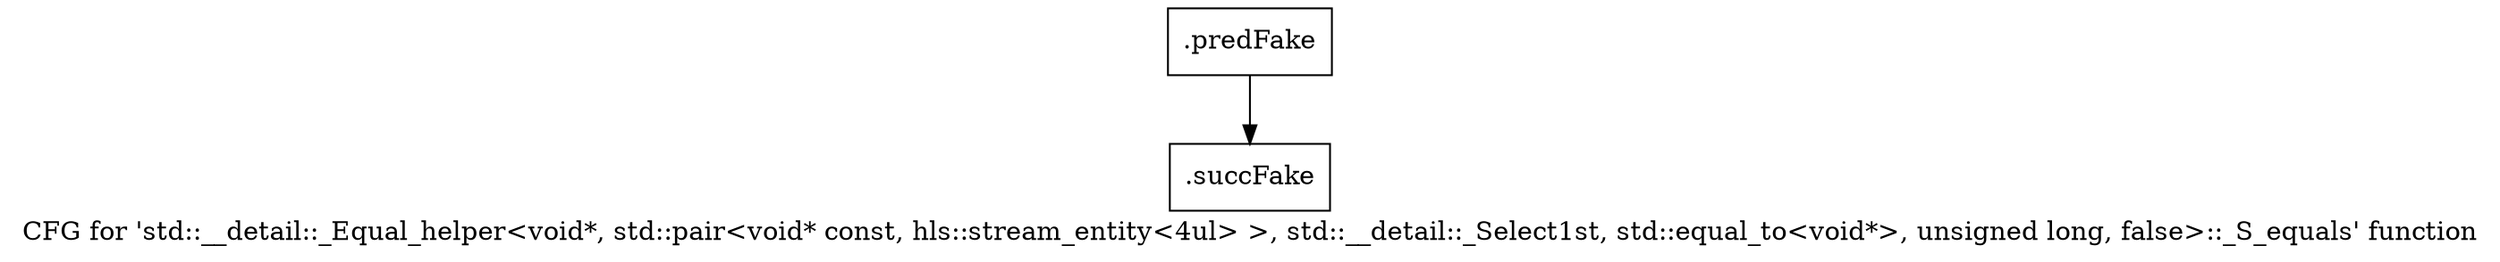 digraph "CFG for 'std::__detail::_Equal_helper\<void*, std::pair\<void* const, hls::stream_entity\<4ul\> \>, std::__detail::_Select1st, std::equal_to\<void*\>, unsigned long, false\>::_S_equals' function" {
	label="CFG for 'std::__detail::_Equal_helper\<void*, std::pair\<void* const, hls::stream_entity\<4ul\> \>, std::__detail::_Select1st, std::equal_to\<void*\>, unsigned long, false\>::_S_equals' function";

	Node0x5ae9070 [shape=record,filename="",linenumber="",label="{.predFake}"];
	Node0x5ae9070 -> Node0x610aa80[ callList="" memoryops="" filename="/mnt/xilinx/Vitis_HLS/2021.2/tps/lnx64/gcc-6.2.0/lib/gcc/x86_64-pc-linux-gnu/6.2.0/../../../../include/c++/6.2.0/bits/hashtable_policy.h" execusionnum="1698"];
	Node0x610aa80 [shape=record,filename="/mnt/xilinx/Vitis_HLS/2021.2/tps/lnx64/gcc-6.2.0/lib/gcc/x86_64-pc-linux-gnu/6.2.0/../../../../include/c++/6.2.0/bits/hashtable_policy.h",linenumber="1331",label="{.succFake}"];
}
